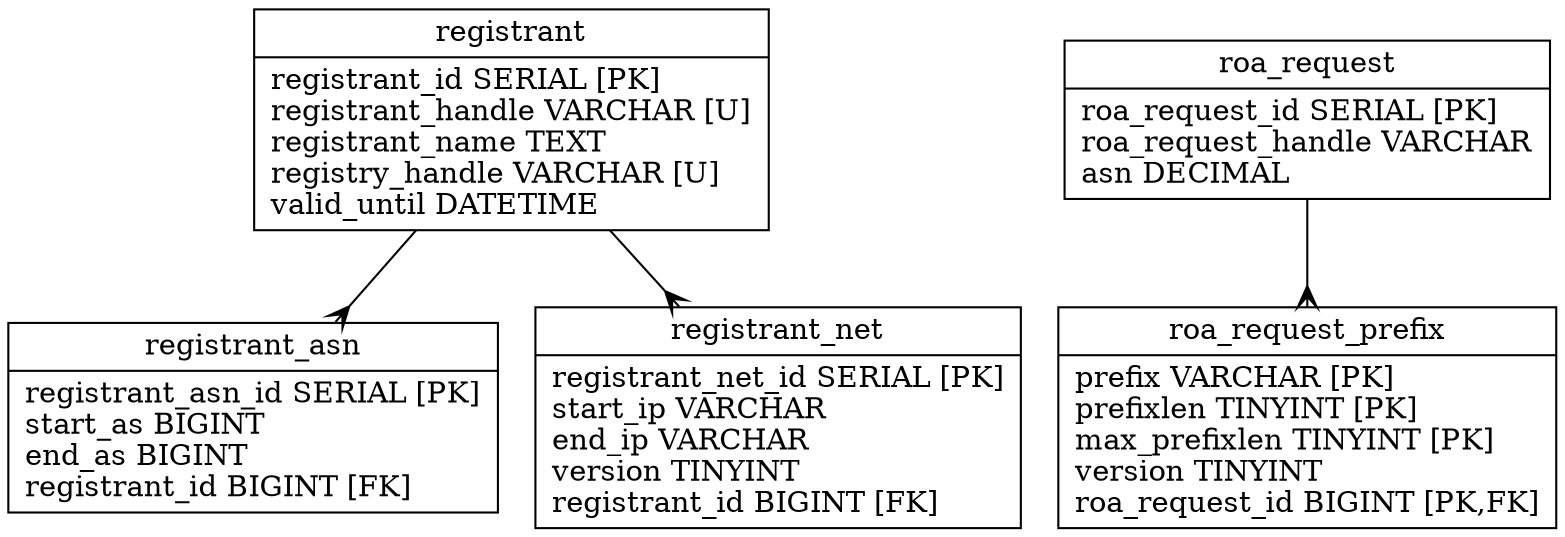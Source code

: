 // Automatically generated from irdbd.sql

digraph test {
	edge [arrowtail=none, arrowhead=crow];
	graph [ratio=fill, overlap=false, bgcolor=white];
	node [label="\N", fillcolor=white, shape=record, style=filled];
	registrant [label="{registrant\n|registrant_id\ SERIAL\ [PK]\lregistrant_handle\ VARCHAR\ [U]\lregistrant_name\ TEXT\lregistry_handle\ VARCHAR\ [U]\lvalid_until\ DATETIME\l}"];
	registrant_asn [label="{registrant_asn\n|registrant_asn_id\ SERIAL\ [PK]\lstart_as\ BIGINT\lend_as\ BIGINT\lregistrant_id\ BIGINT\ [FK]\l}"];
	registrant_net [label="{registrant_net\n|registrant_net_id\ SERIAL\ [PK]\lstart_ip\ VARCHAR\lend_ip\ VARCHAR\lversion\ TINYINT\lregistrant_id\ BIGINT\ [FK]\l}"];
	roa_request [label="{roa_request\n|roa_request_id\ SERIAL\ [PK]\lroa_request_handle\ VARCHAR\lasn\ DECIMAL\l}"];
	roa_request_prefix [label="{roa_request_prefix\n|prefix\ VARCHAR\ [PK]\lprefixlen\ TINYINT\ [PK]\lmax_prefixlen\ TINYINT\ [PK]\lversion\ TINYINT\lroa_request_id\ BIGINT\ [PK,FK]\l}"];
	registrant -> registrant_asn;
	registrant -> registrant_net;
	roa_request -> roa_request_prefix;
}
